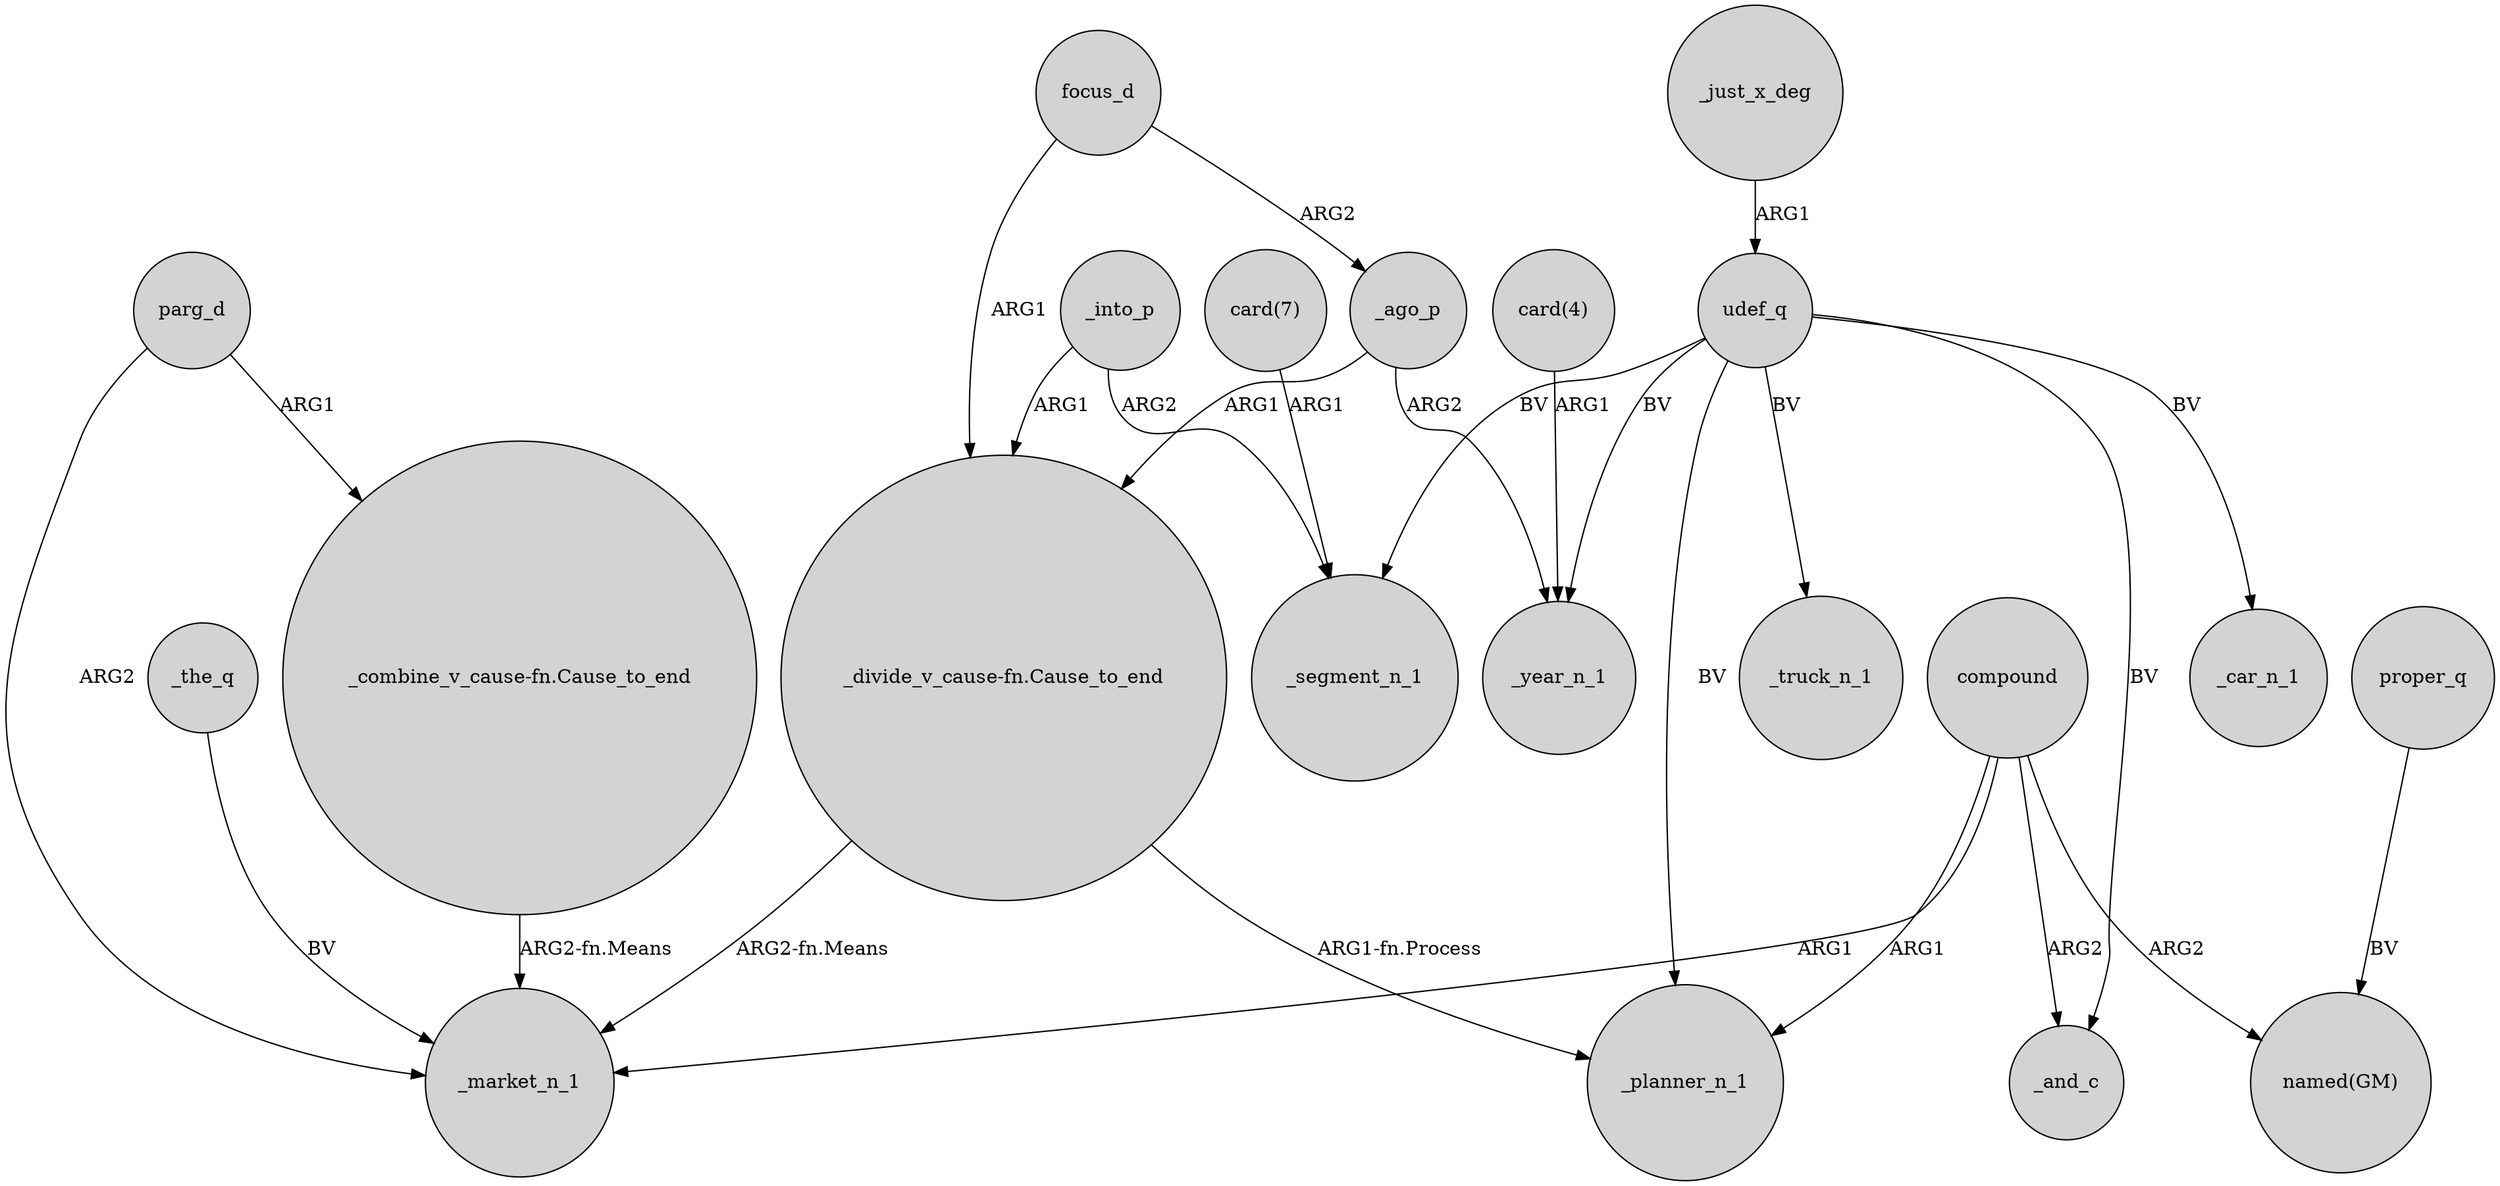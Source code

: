 digraph {
	node [shape=circle style=filled]
	parg_d -> "_combine_v_cause-fn.Cause_to_end" [label=ARG1]
	"card(7)" -> _segment_n_1 [label=ARG1]
	"_divide_v_cause-fn.Cause_to_end" -> _market_n_1 [label="ARG2-fn.Means"]
	_ago_p -> "_divide_v_cause-fn.Cause_to_end" [label=ARG1]
	focus_d -> _ago_p [label=ARG2]
	proper_q -> "named(GM)" [label=BV]
	_into_p -> "_divide_v_cause-fn.Cause_to_end" [label=ARG1]
	"card(4)" -> _year_n_1 [label=ARG1]
	udef_q -> _planner_n_1 [label=BV]
	udef_q -> _segment_n_1 [label=BV]
	udef_q -> _and_c [label=BV]
	compound -> _and_c [label=ARG2]
	"_combine_v_cause-fn.Cause_to_end" -> _market_n_1 [label="ARG2-fn.Means"]
	_the_q -> _market_n_1 [label=BV]
	compound -> "named(GM)" [label=ARG2]
	parg_d -> _market_n_1 [label=ARG2]
	"_divide_v_cause-fn.Cause_to_end" -> _planner_n_1 [label="ARG1-fn.Process"]
	compound -> _planner_n_1 [label=ARG1]
	udef_q -> _car_n_1 [label=BV]
	focus_d -> "_divide_v_cause-fn.Cause_to_end" [label=ARG1]
	_ago_p -> _year_n_1 [label=ARG2]
	udef_q -> _year_n_1 [label=BV]
	_into_p -> _segment_n_1 [label=ARG2]
	compound -> _market_n_1 [label=ARG1]
	_just_x_deg -> udef_q [label=ARG1]
	udef_q -> _truck_n_1 [label=BV]
}

